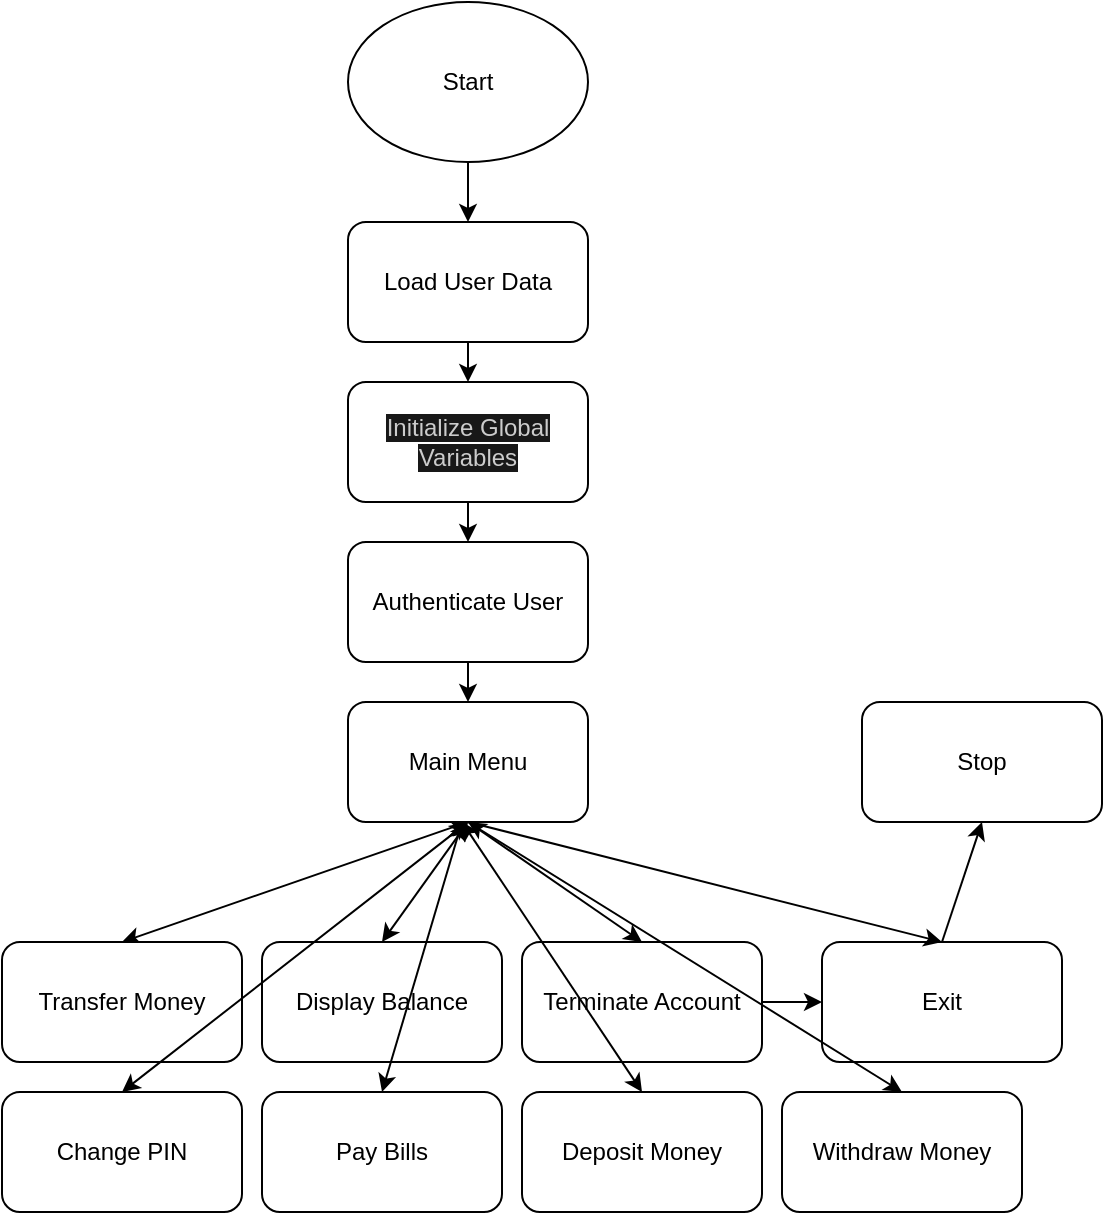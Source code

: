 <mxfile>
    <diagram id="1oAvsaBZRUUDPAStcZwi" name="Page-1">
        <mxGraphModel dx="750" dy="805" grid="1" gridSize="10" guides="1" tooltips="1" connect="1" arrows="1" fold="1" page="1" pageScale="1" pageWidth="827" pageHeight="1169" math="0" shadow="0">
            <root>
                <mxCell id="0"/>
                <mxCell id="1" parent="0"/>
                <mxCell id="5" style="edgeStyle=none;html=1;exitX=0.5;exitY=1;exitDx=0;exitDy=0;entryX=0.5;entryY=0;entryDx=0;entryDy=0;" edge="1" parent="1" source="3" target="4">
                    <mxGeometry relative="1" as="geometry"/>
                </mxCell>
                <mxCell id="3" value="Start" style="ellipse;whiteSpace=wrap;html=1;" vertex="1" parent="1">
                    <mxGeometry x="353" y="10" width="120" height="80" as="geometry"/>
                </mxCell>
                <mxCell id="7" style="edgeStyle=none;html=1;exitX=0.5;exitY=1;exitDx=0;exitDy=0;entryX=0.5;entryY=0;entryDx=0;entryDy=0;fontFamily=Helvetica;fontSize=12;" edge="1" parent="1" source="4" target="6">
                    <mxGeometry relative="1" as="geometry"/>
                </mxCell>
                <mxCell id="4" value="Load User Data" style="rounded=1;whiteSpace=wrap;html=1;" vertex="1" parent="1">
                    <mxGeometry x="353" y="120" width="120" height="60" as="geometry"/>
                </mxCell>
                <mxCell id="9" style="edgeStyle=none;html=1;exitX=0.5;exitY=1;exitDx=0;exitDy=0;entryX=0.5;entryY=0;entryDx=0;entryDy=0;fontFamily=Helvetica;fontSize=12;" edge="1" parent="1" source="6" target="8">
                    <mxGeometry relative="1" as="geometry"/>
                </mxCell>
                <mxCell id="6" value="&lt;span style=&quot;color: rgb(204, 204, 204); text-align: left; background-color: rgb(24, 24, 24);&quot;&gt;&lt;font style=&quot;font-size: 12px;&quot;&gt;Initialize Global Variables&lt;/font&gt;&lt;/span&gt;" style="rounded=1;whiteSpace=wrap;html=1;" vertex="1" parent="1">
                    <mxGeometry x="353" y="200" width="120" height="60" as="geometry"/>
                </mxCell>
                <mxCell id="19" style="edgeStyle=none;html=1;exitX=0.5;exitY=1;exitDx=0;exitDy=0;entryX=0.5;entryY=0;entryDx=0;entryDy=0;fontFamily=Helvetica;fontSize=12;" edge="1" parent="1" source="8" target="18">
                    <mxGeometry relative="1" as="geometry"/>
                </mxCell>
                <mxCell id="8" value="Authenticate User" style="rounded=1;whiteSpace=wrap;html=1;fontFamily=Helvetica;fontSize=12;" vertex="1" parent="1">
                    <mxGeometry x="353" y="280" width="120" height="60" as="geometry"/>
                </mxCell>
                <mxCell id="29" style="edgeStyle=none;html=1;exitX=0.5;exitY=0;exitDx=0;exitDy=0;entryX=0.5;entryY=1;entryDx=0;entryDy=0;fontFamily=Helvetica;fontSize=12;startArrow=none;startFill=0;" edge="1" parent="1" source="10" target="13">
                    <mxGeometry relative="1" as="geometry"/>
                </mxCell>
                <mxCell id="10" value="Exit" style="rounded=1;whiteSpace=wrap;html=1;fontFamily=Helvetica;fontSize=12;" vertex="1" parent="1">
                    <mxGeometry x="590" y="480" width="120" height="60" as="geometry"/>
                </mxCell>
                <mxCell id="13" value="Stop" style="rounded=1;whiteSpace=wrap;html=1;fontFamily=Helvetica;fontSize=12;" vertex="1" parent="1">
                    <mxGeometry x="610" y="360" width="120" height="60" as="geometry"/>
                </mxCell>
                <mxCell id="16" style="edgeStyle=none;html=1;exitX=1;exitY=0.5;exitDx=0;exitDy=0;entryX=0;entryY=0.5;entryDx=0;entryDy=0;fontFamily=Helvetica;fontSize=12;" edge="1" parent="1" source="15" target="10">
                    <mxGeometry relative="1" as="geometry"/>
                </mxCell>
                <mxCell id="15" value="Terminate Account" style="rounded=1;whiteSpace=wrap;html=1;fontFamily=Helvetica;fontSize=12;" vertex="1" parent="1">
                    <mxGeometry x="440" y="480" width="120" height="60" as="geometry"/>
                </mxCell>
                <mxCell id="17" value="Display Balance" style="rounded=1;whiteSpace=wrap;html=1;fontFamily=Helvetica;fontSize=12;" vertex="1" parent="1">
                    <mxGeometry x="310" y="480" width="120" height="60" as="geometry"/>
                </mxCell>
                <mxCell id="20" style="edgeStyle=none;html=1;exitX=0.5;exitY=1;exitDx=0;exitDy=0;entryX=0.5;entryY=0;entryDx=0;entryDy=0;fontFamily=Helvetica;fontSize=12;" edge="1" parent="1" source="18" target="10">
                    <mxGeometry relative="1" as="geometry"/>
                </mxCell>
                <mxCell id="21" style="edgeStyle=none;html=1;exitX=0.5;exitY=1;exitDx=0;exitDy=0;entryX=0.5;entryY=0;entryDx=0;entryDy=0;fontFamily=Helvetica;fontSize=12;" edge="1" parent="1" source="18" target="15">
                    <mxGeometry relative="1" as="geometry"/>
                </mxCell>
                <mxCell id="22" style="edgeStyle=none;html=1;exitX=0.5;exitY=1;exitDx=0;exitDy=0;entryX=0.5;entryY=0;entryDx=0;entryDy=0;fontFamily=Helvetica;fontSize=12;startArrow=classic;startFill=1;" edge="1" parent="1" source="18" target="17">
                    <mxGeometry relative="1" as="geometry"/>
                </mxCell>
                <mxCell id="30" style="edgeStyle=none;html=1;exitX=0.5;exitY=1;exitDx=0;exitDy=0;entryX=0.5;entryY=0;entryDx=0;entryDy=0;fontFamily=Helvetica;fontSize=12;startArrow=classic;startFill=1;" edge="1" parent="1" source="18" target="23">
                    <mxGeometry relative="1" as="geometry"/>
                </mxCell>
                <mxCell id="18" value="Main Menu" style="rounded=1;whiteSpace=wrap;html=1;fontFamily=Helvetica;fontSize=12;" vertex="1" parent="1">
                    <mxGeometry x="353" y="360" width="120" height="60" as="geometry"/>
                </mxCell>
                <mxCell id="23" value="Transfer Money" style="rounded=1;whiteSpace=wrap;html=1;fontFamily=Helvetica;fontSize=12;" vertex="1" parent="1">
                    <mxGeometry x="180" y="480" width="120" height="60" as="geometry"/>
                </mxCell>
                <mxCell id="34" style="edgeStyle=none;html=1;exitX=0.5;exitY=0;exitDx=0;exitDy=0;entryX=0.5;entryY=1;entryDx=0;entryDy=0;fontFamily=Helvetica;fontSize=12;startArrow=classic;startFill=1;" edge="1" parent="1" source="24" target="18">
                    <mxGeometry relative="1" as="geometry"/>
                </mxCell>
                <mxCell id="24" value="Withdraw Money" style="rounded=1;whiteSpace=wrap;html=1;fontFamily=Helvetica;fontSize=12;" vertex="1" parent="1">
                    <mxGeometry x="570" y="555" width="120" height="60" as="geometry"/>
                </mxCell>
                <mxCell id="33" style="edgeStyle=none;html=1;exitX=0.5;exitY=0;exitDx=0;exitDy=0;fontFamily=Helvetica;fontSize=12;startArrow=classic;startFill=1;" edge="1" parent="1" source="25">
                    <mxGeometry relative="1" as="geometry">
                        <mxPoint x="410" y="420" as="targetPoint"/>
                    </mxGeometry>
                </mxCell>
                <mxCell id="25" value="Deposit Money" style="rounded=1;whiteSpace=wrap;html=1;fontFamily=Helvetica;fontSize=12;" vertex="1" parent="1">
                    <mxGeometry x="440" y="555" width="120" height="60" as="geometry"/>
                </mxCell>
                <mxCell id="32" style="edgeStyle=none;html=1;exitX=0.5;exitY=0;exitDx=0;exitDy=0;fontFamily=Helvetica;fontSize=12;startArrow=classic;startFill=1;" edge="1" parent="1" source="27">
                    <mxGeometry relative="1" as="geometry">
                        <mxPoint x="410" y="420" as="targetPoint"/>
                    </mxGeometry>
                </mxCell>
                <mxCell id="27" value="Pay Bills" style="rounded=1;whiteSpace=wrap;html=1;fontFamily=Helvetica;fontSize=12;" vertex="1" parent="1">
                    <mxGeometry x="310" y="555" width="120" height="60" as="geometry"/>
                </mxCell>
                <mxCell id="31" style="edgeStyle=none;html=1;exitX=0.5;exitY=0;exitDx=0;exitDy=0;entryX=0.5;entryY=1;entryDx=0;entryDy=0;fontFamily=Helvetica;fontSize=12;startArrow=classic;startFill=1;" edge="1" parent="1" source="28" target="18">
                    <mxGeometry relative="1" as="geometry"/>
                </mxCell>
                <mxCell id="28" value="Change PIN" style="rounded=1;whiteSpace=wrap;html=1;fontFamily=Helvetica;fontSize=12;" vertex="1" parent="1">
                    <mxGeometry x="180" y="555" width="120" height="60" as="geometry"/>
                </mxCell>
            </root>
        </mxGraphModel>
    </diagram>
</mxfile>